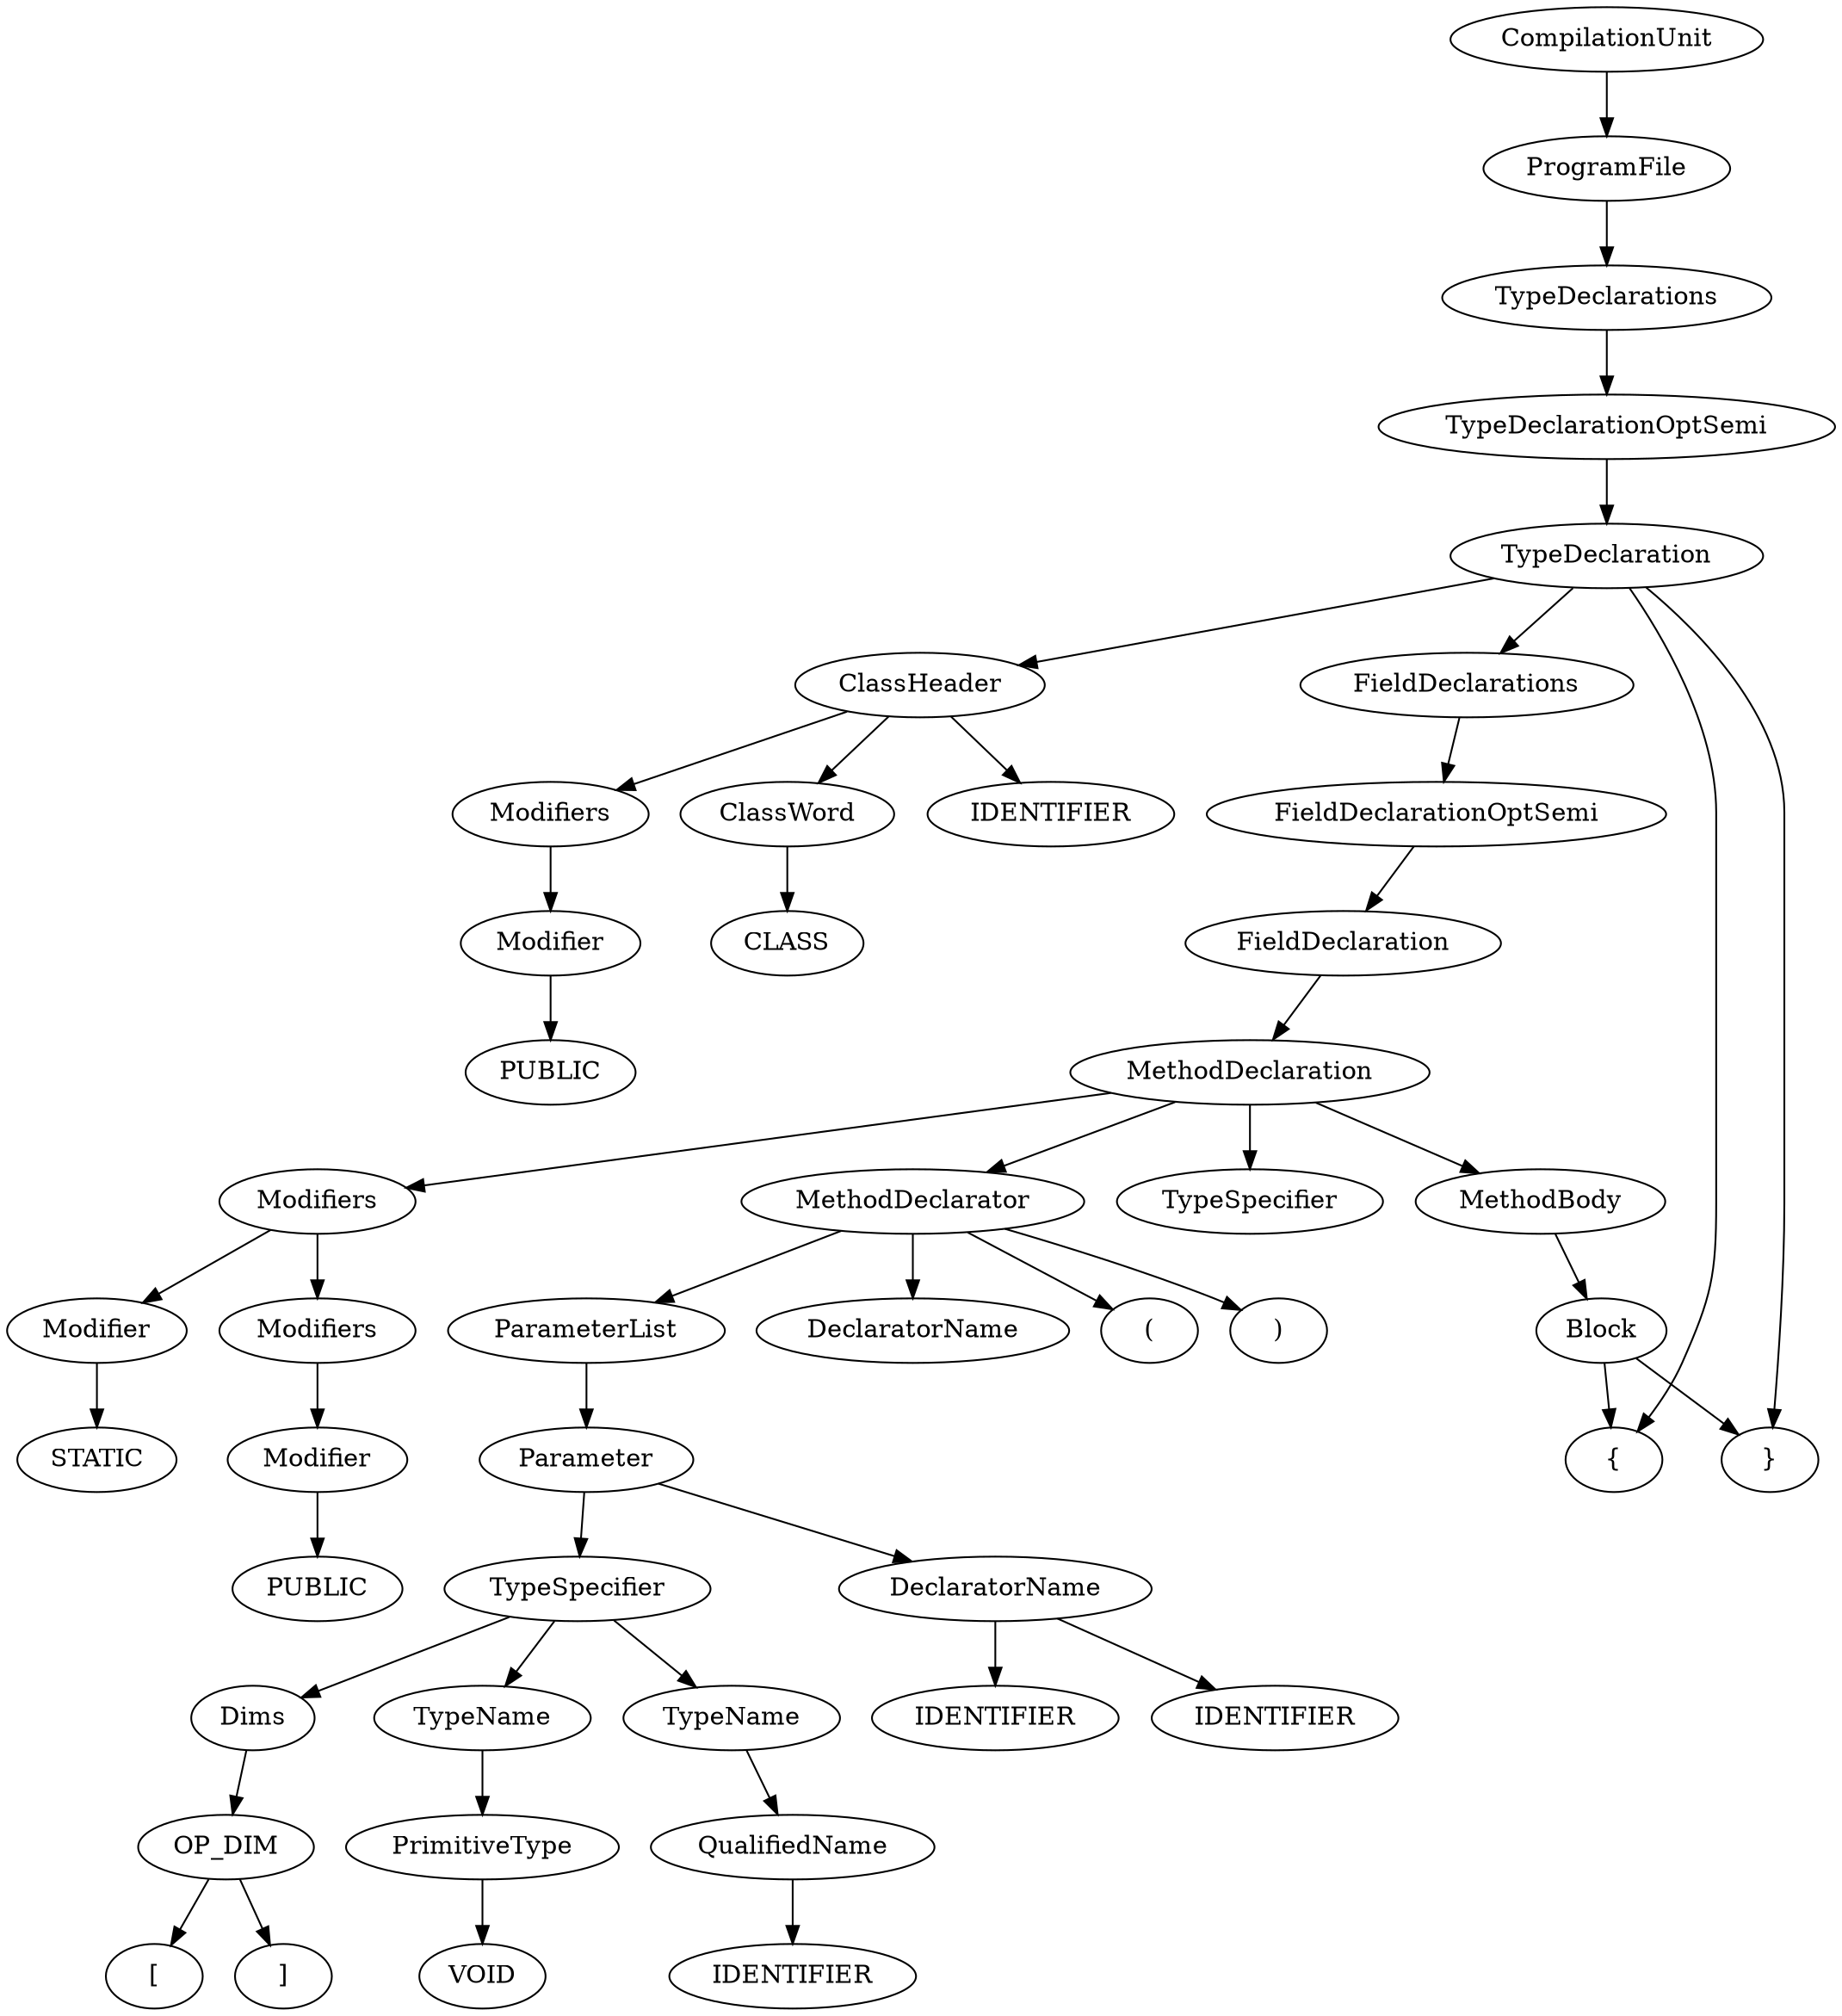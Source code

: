 digraph "Parse Tree" {
	ProgramFile1 [label = "ProgramFile"] 
	CompilationUnit -> {  ProgramFile1 }
	TypeDeclarations1 [label = "TypeDeclarations"] 
	ProgramFile1 -> {  TypeDeclarations1 }
	TypeDeclarationOptSemi1 [label = "TypeDeclarationOptSemi"] 
	TypeDeclarations1 -> {  TypeDeclarationOptSemi1 }
	TypeDeclaration1 [label = "TypeDeclaration"] 
	TypeDeclarationOptSemi1 -> {  TypeDeclaration1 }
	ClassHeader1 [label = "ClassHeader"] 
	FieldDeclarations1 [label = "FieldDeclarations"] 
	TypeDeclaration1 -> {  ClassHeader1 "{" FieldDeclarations1 "}" }
	FieldDeclarationOptSemi1 [label = "FieldDeclarationOptSemi"] 
	FieldDeclarations1 -> {  FieldDeclarationOptSemi1 }
	FieldDeclaration1 [label = "FieldDeclaration"] 
	FieldDeclarationOptSemi1 -> {  FieldDeclaration1 }
	MethodDeclaration1 [label = "MethodDeclaration"] 
	FieldDeclaration1 -> {  MethodDeclaration1 }
	Modifiers1 [label = "Modifiers"] 
	TypeSpecifier1 [label = "TypeSpecifier"] 
	MethodDeclarator1 [label = "MethodDeclarator"] 
	MethodBody1 [label = "MethodBody"] 
	MethodDeclaration1 -> {  Modifiers1 TypeSpecifier1 MethodDeclarator1 MethodBody1 }
	Block1 [label = "Block"] 
	MethodBody1 -> {  Block1 }
	Block1 -> {  "{" "}" }
	DeclaratorName1 [label = "DeclaratorName"] 
	ParameterList1 [label = "ParameterList"] 
	MethodDeclarator1 -> {  DeclaratorName1 "(" ParameterList1 ")" }
	Parameter1 [label = "Parameter"] 
	ParameterList1 -> {  Parameter1 }
	TypeSpecifier2 [label = "TypeSpecifier"] 
	DeclaratorName2 [label = "DeclaratorName"] 
	Parameter1 -> {  TypeSpecifier2 DeclaratorName2 }
	IDENTIFIER1 [label = "IDENTIFIER"] 
	DeclaratorName2 -> {  IDENTIFIER1 }
	TypeName1 [label = "TypeName"] 
	Dims1 [label = "Dims"] 
	TypeSpecifier2 -> {  TypeName1 Dims1 }
	OP_DIM1 [label = "OP_DIM"] 
	Dims1 -> {  OP_DIM1 }
	OP_DIM1 -> {  "[" "]" }
	QualifiedName1 [label = "QualifiedName"] 
	TypeName1 -> {  QualifiedName1 }
	IDENTIFIER2 [label = "IDENTIFIER"] 
	QualifiedName1 -> {  IDENTIFIER2 }
	IDENTIFIER3 [label = "IDENTIFIER"] 
	DeclaratorName2 -> {  IDENTIFIER3 }
	TypeName2 [label = "TypeName"] 
	TypeSpecifier2 -> {  TypeName2 }
	PrimitiveType1 [label = "PrimitiveType"] 
	TypeName2 -> {  PrimitiveType1 }
	VOID1 [label = "VOID"] 
	PrimitiveType1 -> {  VOID1 }
	Modifiers2 [label = "Modifiers"] 
	Modifier1 [label = "Modifier"] 
	Modifiers1 -> {  Modifiers2 Modifier1 }
	STATIC1 [label = "STATIC"] 
	Modifier1 -> {  STATIC1 }
	Modifier2 [label = "Modifier"] 
	Modifiers2 -> {  Modifier2 }
	PUBLIC1 [label = "PUBLIC"] 
	Modifier2 -> {  PUBLIC1 }
	Modifiers3 [label = "Modifiers"] 
	ClassWord1 [label = "ClassWord"] 
	IDENTIFIER4 [label = "IDENTIFIER"] 
	ClassHeader1 -> {  Modifiers3 ClassWord1 IDENTIFIER4 }
	CLASS1 [label = "CLASS"] 
	ClassWord1 -> {  CLASS1 }
	Modifier3 [label = "Modifier"] 
	Modifiers3 -> {  Modifier3 }
	PUBLIC2 [label = "PUBLIC"] 
	Modifier3 -> {  PUBLIC2 }

}